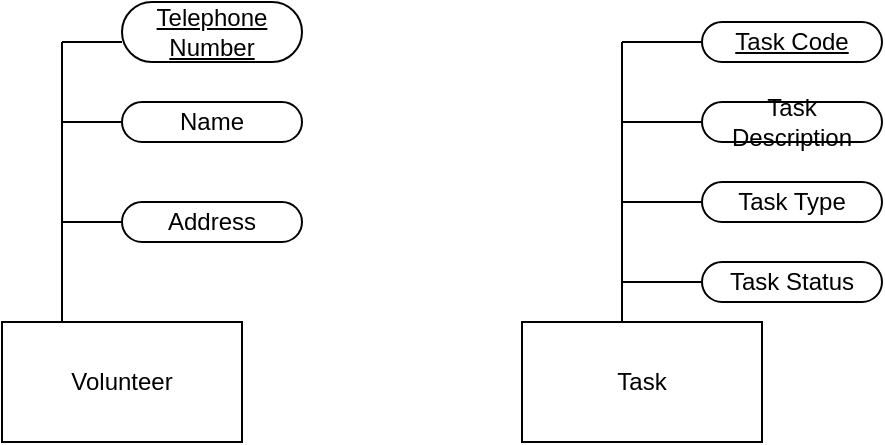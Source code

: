 <mxfile version="15.5.1" type="github">
  <diagram id="R2lEEEUBdFMjLlhIrx00" name="Page-1">
    <mxGraphModel dx="750" dy="1633" grid="1" gridSize="10" guides="1" tooltips="1" connect="1" arrows="1" fold="1" page="1" pageScale="1" pageWidth="850" pageHeight="1100" math="0" shadow="0" extFonts="Permanent Marker^https://fonts.googleapis.com/css?family=Permanent+Marker">
      <root>
        <mxCell id="0" />
        <mxCell id="1" parent="0" />
        <mxCell id="-7xZDjTyMHG0GDm5CmOJ-1" value="Volunteer" style="rounded=0;whiteSpace=wrap;html=1;" parent="1" vertex="1">
          <mxGeometry x="130" y="260" width="120" height="60" as="geometry" />
        </mxCell>
        <mxCell id="-7xZDjTyMHG0GDm5CmOJ-4" value="&lt;u&gt;Telephone Number&lt;/u&gt;" style="rounded=1;whiteSpace=wrap;html=1;arcSize=50;" parent="1" vertex="1">
          <mxGeometry x="190" y="100" width="90" height="30" as="geometry" />
        </mxCell>
        <mxCell id="-7xZDjTyMHG0GDm5CmOJ-5" value="Name" style="rounded=1;whiteSpace=wrap;html=1;arcSize=50;" parent="1" vertex="1">
          <mxGeometry x="190" y="150" width="90" height="20" as="geometry" />
        </mxCell>
        <mxCell id="-7xZDjTyMHG0GDm5CmOJ-6" value="Address" style="rounded=1;whiteSpace=wrap;html=1;arcSize=50;" parent="1" vertex="1">
          <mxGeometry x="190" y="200" width="90" height="20" as="geometry" />
        </mxCell>
        <mxCell id="LxinYFkP1E7DIP9BxHzb-1" value="Task" style="rounded=0;whiteSpace=wrap;html=1;" vertex="1" parent="1">
          <mxGeometry x="390" y="260" width="120" height="60" as="geometry" />
        </mxCell>
        <mxCell id="LxinYFkP1E7DIP9BxHzb-2" value="" style="group" vertex="1" connectable="0" parent="1">
          <mxGeometry x="160" y="120" width="30" height="90" as="geometry" />
        </mxCell>
        <mxCell id="-7xZDjTyMHG0GDm5CmOJ-2" value="" style="endArrow=none;html=1;rounded=0;exitX=0.25;exitY=0;exitDx=0;exitDy=0;" parent="LxinYFkP1E7DIP9BxHzb-2" source="-7xZDjTyMHG0GDm5CmOJ-1" edge="1">
          <mxGeometry width="50" height="50" relative="1" as="geometry">
            <mxPoint x="3" y="130" as="sourcePoint" />
            <mxPoint as="targetPoint" />
          </mxGeometry>
        </mxCell>
        <mxCell id="-7xZDjTyMHG0GDm5CmOJ-3" value="" style="endArrow=none;html=1;rounded=0;" parent="LxinYFkP1E7DIP9BxHzb-2" edge="1">
          <mxGeometry width="50" height="50" relative="1" as="geometry">
            <mxPoint as="sourcePoint" />
            <mxPoint x="30" as="targetPoint" />
          </mxGeometry>
        </mxCell>
        <mxCell id="-7xZDjTyMHG0GDm5CmOJ-7" value="" style="endArrow=none;html=1;rounded=0;entryX=0;entryY=0.5;entryDx=0;entryDy=0;" parent="LxinYFkP1E7DIP9BxHzb-2" target="-7xZDjTyMHG0GDm5CmOJ-5" edge="1">
          <mxGeometry width="50" height="50" relative="1" as="geometry">
            <mxPoint y="40" as="sourcePoint" />
            <mxPoint x="-10" y="50" as="targetPoint" />
          </mxGeometry>
        </mxCell>
        <mxCell id="-7xZDjTyMHG0GDm5CmOJ-8" value="" style="endArrow=none;html=1;rounded=0;entryX=0;entryY=0.5;entryDx=0;entryDy=0;" parent="LxinYFkP1E7DIP9BxHzb-2" target="-7xZDjTyMHG0GDm5CmOJ-6" edge="1">
          <mxGeometry width="50" height="50" relative="1" as="geometry">
            <mxPoint y="90" as="sourcePoint" />
            <mxPoint x="200" y="470" as="targetPoint" />
          </mxGeometry>
        </mxCell>
        <mxCell id="LxinYFkP1E7DIP9BxHzb-3" value="" style="endArrow=none;html=1;rounded=0;" edge="1" parent="1">
          <mxGeometry width="50" height="50" relative="1" as="geometry">
            <mxPoint x="440" y="260" as="sourcePoint" />
            <mxPoint x="440" y="120" as="targetPoint" />
          </mxGeometry>
        </mxCell>
        <mxCell id="LxinYFkP1E7DIP9BxHzb-4" value="" style="endArrow=none;html=1;rounded=0;" edge="1" parent="1">
          <mxGeometry width="50" height="50" relative="1" as="geometry">
            <mxPoint x="440" y="120" as="sourcePoint" />
            <mxPoint x="480" y="120" as="targetPoint" />
          </mxGeometry>
        </mxCell>
        <mxCell id="LxinYFkP1E7DIP9BxHzb-5" value="" style="endArrow=none;html=1;rounded=0;" edge="1" parent="1">
          <mxGeometry width="50" height="50" relative="1" as="geometry">
            <mxPoint x="440" y="160" as="sourcePoint" />
            <mxPoint x="480" y="160" as="targetPoint" />
          </mxGeometry>
        </mxCell>
        <mxCell id="LxinYFkP1E7DIP9BxHzb-8" value="&lt;u&gt;Task Code&lt;br&gt;&lt;/u&gt;" style="rounded=1;whiteSpace=wrap;html=1;arcSize=50;" vertex="1" parent="1">
          <mxGeometry x="480" y="110" width="90" height="20" as="geometry" />
        </mxCell>
        <mxCell id="LxinYFkP1E7DIP9BxHzb-9" value="Task Description" style="rounded=1;whiteSpace=wrap;html=1;arcSize=50;" vertex="1" parent="1">
          <mxGeometry x="480" y="150" width="90" height="20" as="geometry" />
        </mxCell>
        <mxCell id="LxinYFkP1E7DIP9BxHzb-10" value="Task Type" style="rounded=1;whiteSpace=wrap;html=1;arcSize=50;" vertex="1" parent="1">
          <mxGeometry x="480" y="190" width="90" height="20" as="geometry" />
        </mxCell>
        <mxCell id="LxinYFkP1E7DIP9BxHzb-11" value="Task Status" style="rounded=1;whiteSpace=wrap;html=1;arcSize=50;" vertex="1" parent="1">
          <mxGeometry x="480" y="230" width="90" height="20" as="geometry" />
        </mxCell>
        <mxCell id="LxinYFkP1E7DIP9BxHzb-13" value="" style="endArrow=none;html=1;rounded=0;entryX=0;entryY=0.5;entryDx=0;entryDy=0;" edge="1" parent="1" target="LxinYFkP1E7DIP9BxHzb-10">
          <mxGeometry width="50" height="50" relative="1" as="geometry">
            <mxPoint x="440" y="200" as="sourcePoint" />
            <mxPoint x="410" y="190" as="targetPoint" />
          </mxGeometry>
        </mxCell>
        <mxCell id="LxinYFkP1E7DIP9BxHzb-14" value="" style="endArrow=none;html=1;rounded=0;entryX=0;entryY=0.5;entryDx=0;entryDy=0;" edge="1" parent="1" target="LxinYFkP1E7DIP9BxHzb-11">
          <mxGeometry width="50" height="50" relative="1" as="geometry">
            <mxPoint x="440" y="240" as="sourcePoint" />
            <mxPoint x="410" y="650" as="targetPoint" />
          </mxGeometry>
        </mxCell>
      </root>
    </mxGraphModel>
  </diagram>
</mxfile>
